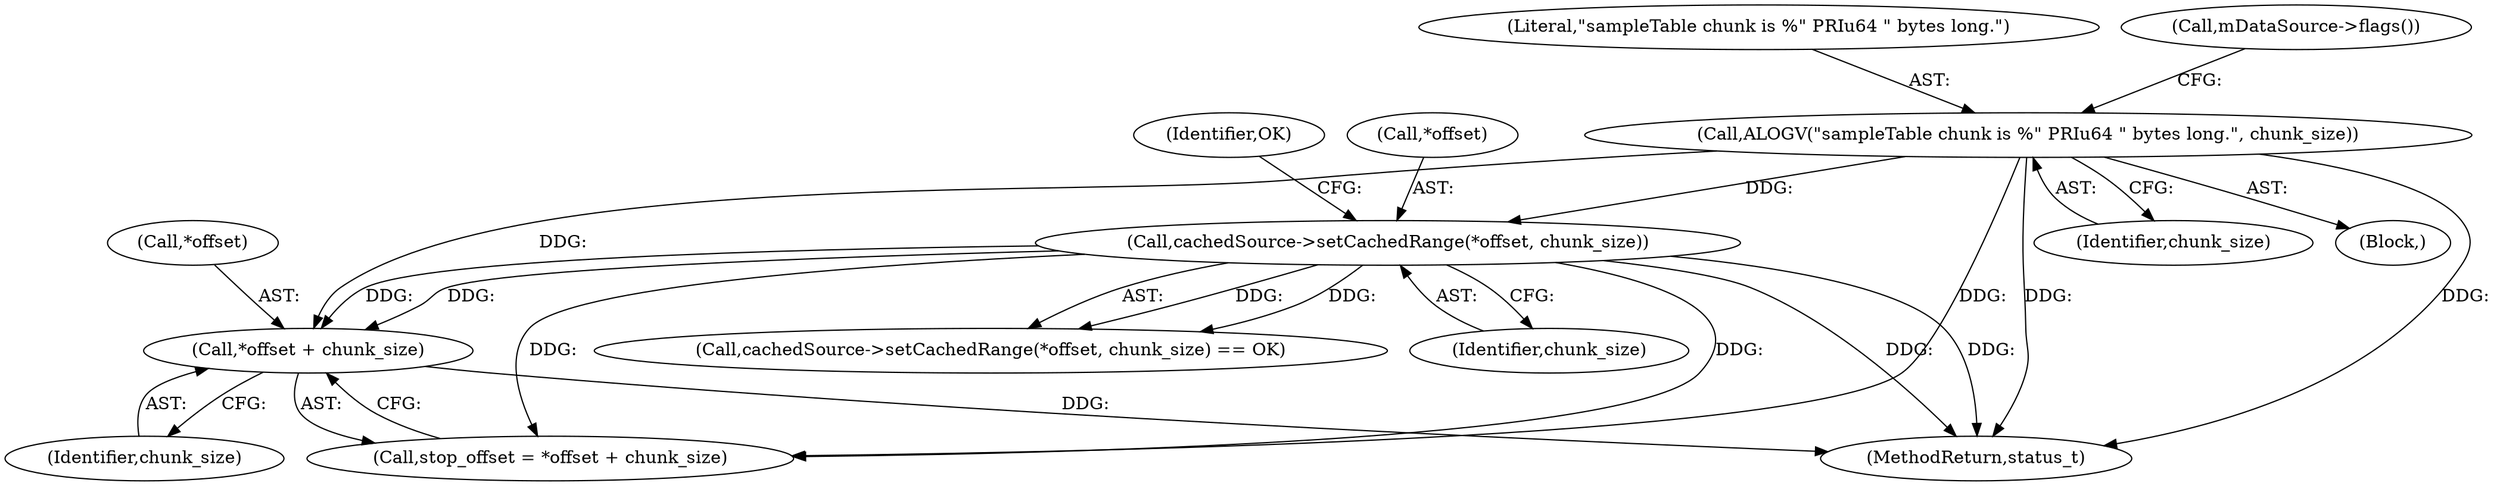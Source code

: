 digraph "0_Android_e7142a0703bc93f75e213e96ebc19000022afed9@pointer" {
"1000502" [label="(Call,*offset + chunk_size)"];
"1000421" [label="(Call,cachedSource->setCachedRange(*offset, chunk_size))"];
"1000404" [label="(Call,ALOGV(\"sampleTable chunk is %\" PRIu64 \" bytes long.\", chunk_size))"];
"1000404" [label="(Call,ALOGV(\"sampleTable chunk is %\" PRIu64 \" bytes long.\", chunk_size))"];
"1000420" [label="(Call,cachedSource->setCachedRange(*offset, chunk_size) == OK)"];
"1000405" [label="(Literal,\"sampleTable chunk is %\" PRIu64 \" bytes long.\")"];
"1000422" [label="(Call,*offset)"];
"1000406" [label="(Identifier,chunk_size)"];
"1000424" [label="(Identifier,chunk_size)"];
"1000503" [label="(Call,*offset)"];
"1000421" [label="(Call,cachedSource->setCachedRange(*offset, chunk_size))"];
"1003275" [label="(MethodReturn,status_t)"];
"1000425" [label="(Identifier,OK)"];
"1000500" [label="(Call,stop_offset = *offset + chunk_size)"];
"1000403" [label="(Block,)"];
"1000505" [label="(Identifier,chunk_size)"];
"1000502" [label="(Call,*offset + chunk_size)"];
"1000409" [label="(Call,mDataSource->flags())"];
"1000502" -> "1000500"  [label="AST: "];
"1000502" -> "1000505"  [label="CFG: "];
"1000503" -> "1000502"  [label="AST: "];
"1000505" -> "1000502"  [label="AST: "];
"1000500" -> "1000502"  [label="CFG: "];
"1000502" -> "1003275"  [label="DDG: "];
"1000421" -> "1000502"  [label="DDG: "];
"1000421" -> "1000502"  [label="DDG: "];
"1000404" -> "1000502"  [label="DDG: "];
"1000421" -> "1000420"  [label="AST: "];
"1000421" -> "1000424"  [label="CFG: "];
"1000422" -> "1000421"  [label="AST: "];
"1000424" -> "1000421"  [label="AST: "];
"1000425" -> "1000421"  [label="CFG: "];
"1000421" -> "1003275"  [label="DDG: "];
"1000421" -> "1003275"  [label="DDG: "];
"1000421" -> "1000420"  [label="DDG: "];
"1000421" -> "1000420"  [label="DDG: "];
"1000404" -> "1000421"  [label="DDG: "];
"1000421" -> "1000500"  [label="DDG: "];
"1000421" -> "1000500"  [label="DDG: "];
"1000404" -> "1000403"  [label="AST: "];
"1000404" -> "1000406"  [label="CFG: "];
"1000405" -> "1000404"  [label="AST: "];
"1000406" -> "1000404"  [label="AST: "];
"1000409" -> "1000404"  [label="CFG: "];
"1000404" -> "1003275"  [label="DDG: "];
"1000404" -> "1003275"  [label="DDG: "];
"1000404" -> "1000500"  [label="DDG: "];
}
